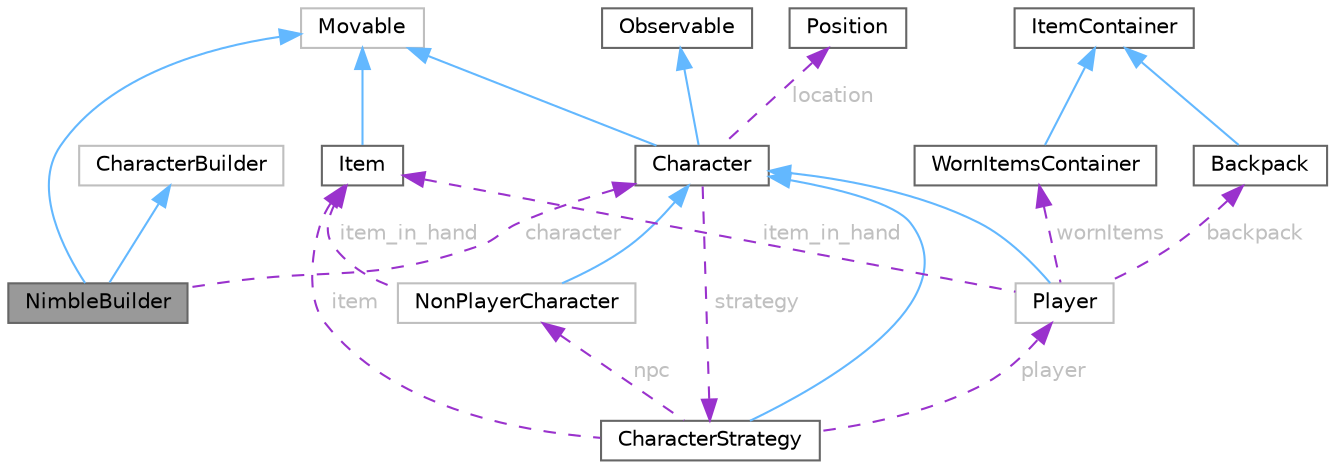 digraph "NimbleBuilder"
{
 // LATEX_PDF_SIZE
  bgcolor="transparent";
  edge [fontname=Helvetica,fontsize=10,labelfontname=Helvetica,labelfontsize=10];
  node [fontname=Helvetica,fontsize=10,shape=box,height=0.2,width=0.4];
  Node1 [id="Node000001",label="NimbleBuilder",height=0.2,width=0.4,color="gray40", fillcolor="grey60", style="filled", fontcolor="black",tooltip=" "];
  Node2 -> Node1 [id="edge1_Node000001_Node000002",dir="back",color="steelblue1",style="solid",tooltip=" "];
  Node2 [id="Node000002",label="CharacterBuilder",height=0.2,width=0.4,color="grey75", fillcolor="white", style="filled",URL="$class_character_builder.html",tooltip=" "];
  Node3 -> Node1 [id="edge2_Node000001_Node000003",dir="back",color="steelblue1",style="solid",tooltip=" "];
  Node3 [id="Node000003",label="Movable",height=0.2,width=0.4,color="grey75", fillcolor="white", style="filled",URL="$class_movable.html",tooltip=" "];
  Node4 -> Node1 [id="edge3_Node000001_Node000004",dir="back",color="darkorchid3",style="dashed",tooltip=" ",label=" character",fontcolor="grey" ];
  Node4 [id="Node000004",label="Character",height=0.2,width=0.4,color="gray40", fillcolor="white", style="filled",URL="$class_character.html",tooltip="Represents a character in a game."];
  Node3 -> Node4 [id="edge4_Node000004_Node000003",dir="back",color="steelblue1",style="solid",tooltip=" "];
  Node5 -> Node4 [id="edge5_Node000004_Node000005",dir="back",color="steelblue1",style="solid",tooltip=" "];
  Node5 [id="Node000005",label="Observable",height=0.2,width=0.4,color="gray40", fillcolor="white", style="filled",URL="$class_observable.html",tooltip="The Observable class represents an object that can be observed by multiple observers."];
  Node6 -> Node4 [id="edge6_Node000004_Node000006",dir="back",color="darkorchid3",style="dashed",tooltip=" ",label=" strategy",fontcolor="grey" ];
  Node6 [id="Node000006",label="CharacterStrategy",height=0.2,width=0.4,color="gray40", fillcolor="white", style="filled",URL="$class_character_strategy.html",tooltip="Abstract class and base class for character strategies."];
  Node4 -> Node6 [id="edge7_Node000006_Node000004",dir="back",color="steelblue1",style="solid",tooltip=" "];
  Node7 -> Node6 [id="edge8_Node000006_Node000007",dir="back",color="darkorchid3",style="dashed",tooltip=" ",label=" player",fontcolor="grey" ];
  Node7 [id="Node000007",label="Player",height=0.2,width=0.4,color="grey75", fillcolor="white", style="filled",URL="$class_player.html",tooltip=" "];
  Node4 -> Node7 [id="edge9_Node000007_Node000004",dir="back",color="steelblue1",style="solid",tooltip=" "];
  Node8 -> Node7 [id="edge10_Node000007_Node000008",dir="back",color="darkorchid3",style="dashed",tooltip=" ",label=" backpack",fontcolor="grey" ];
  Node8 [id="Node000008",label="Backpack",height=0.2,width=0.4,color="gray40", fillcolor="white", style="filled",URL="$class_backpack.html",tooltip="Class for Backpack objects which may hold Item objects."];
  Node9 -> Node8 [id="edge11_Node000008_Node000009",dir="back",color="steelblue1",style="solid",tooltip=" "];
  Node9 [id="Node000009",label="ItemContainer",height=0.2,width=0.4,color="gray40", fillcolor="white", style="filled",URL="$class_item_container.html",tooltip="Base class for all the Item Containers in the game."];
  Node10 -> Node7 [id="edge12_Node000007_Node000010",dir="back",color="darkorchid3",style="dashed",tooltip=" ",label=" wornItems",fontcolor="grey" ];
  Node10 [id="Node000010",label="WornItemsContainer",height=0.2,width=0.4,color="gray40", fillcolor="white", style="filled",URL="$class_worn_items_container.html",tooltip="Class for WornItemsContainer objects which may hold Item objects."];
  Node9 -> Node10 [id="edge13_Node000010_Node000009",dir="back",color="steelblue1",style="solid",tooltip=" "];
  Node11 -> Node7 [id="edge14_Node000007_Node000011",dir="back",color="darkorchid3",style="dashed",tooltip=" ",label=" item_in_hand",fontcolor="grey" ];
  Node11 [id="Node000011",label="Item",height=0.2,width=0.4,color="gray40", fillcolor="white", style="filled",URL="$class_item.html",tooltip="Base Class for all items in the game."];
  Node3 -> Node11 [id="edge15_Node000011_Node000003",dir="back",color="steelblue1",style="solid",tooltip=" "];
  Node12 -> Node6 [id="edge16_Node000006_Node000012",dir="back",color="darkorchid3",style="dashed",tooltip=" ",label=" npc",fontcolor="grey" ];
  Node12 [id="Node000012",label="NonPlayerCharacter",height=0.2,width=0.4,color="grey75", fillcolor="white", style="filled",URL="$class_non_player_character.html",tooltip=" "];
  Node4 -> Node12 [id="edge17_Node000012_Node000004",dir="back",color="steelblue1",style="solid",tooltip=" "];
  Node11 -> Node12 [id="edge18_Node000012_Node000011",dir="back",color="darkorchid3",style="dashed",tooltip=" ",label=" item_in_hand",fontcolor="grey" ];
  Node11 -> Node6 [id="edge19_Node000006_Node000011",dir="back",color="darkorchid3",style="dashed",tooltip=" ",label=" item",fontcolor="grey" ];
  Node13 -> Node4 [id="edge20_Node000004_Node000013",dir="back",color="darkorchid3",style="dashed",tooltip=" ",label=" location",fontcolor="grey" ];
  Node13 [id="Node000013",label="Position",height=0.2,width=0.4,color="gray40", fillcolor="white", style="filled",URL="$struct_position.html",tooltip="A structure to represent a position in a 2D grid."];
}
